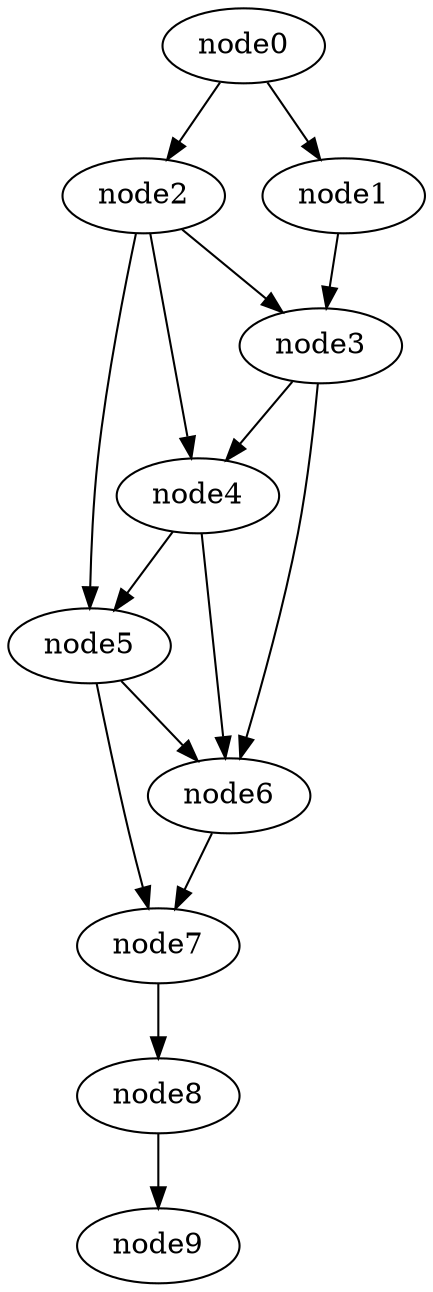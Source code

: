 digraph g{
	node9
	node8 -> node9
	node7 -> node8
	node6 -> node7
	node5 -> node7
	node5 -> node6
	node4 -> node6
	node4 -> node5
	node3 -> node6
	node3 -> node4
	node2 -> node5
	node2 -> node4
	node2 -> node3
	node1 -> node3
	node0 -> node2
	node0 -> node1
}
